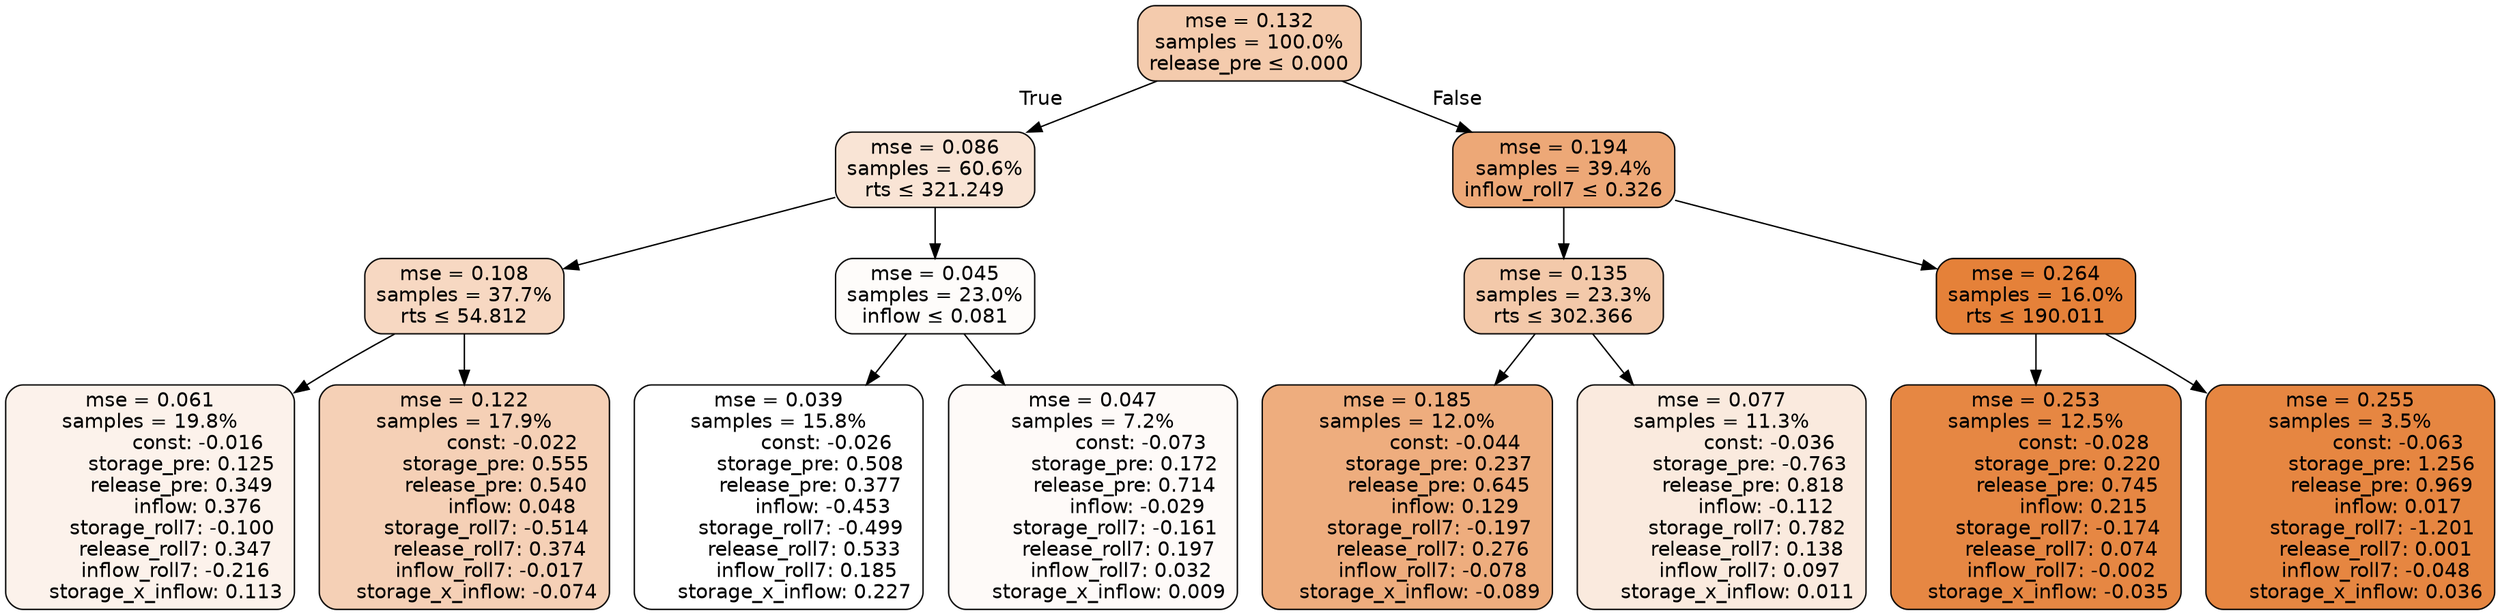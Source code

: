 digraph tree {
bgcolor="transparent"
node [shape=rectangle, style="filled, rounded", color="black", fontname=helvetica] ;
edge [fontname=helvetica] ;
	"0" [label="mse = 0.132
samples = 100.0%
release_pre &le; 0.000", fillcolor="#f4cbad"]
	"1" [label="mse = 0.086
samples = 60.6%
rts &le; 321.249", fillcolor="#f9e4d5"]
	"2" [label="mse = 0.108
samples = 37.7%
rts &le; 54.812", fillcolor="#f7d8c2"]
	"3" [label="mse = 0.061
samples = 19.8%
               const: -0.016
          storage_pre: 0.125
          release_pre: 0.349
               inflow: 0.376
       storage_roll7: -0.100
        release_roll7: 0.347
        inflow_roll7: -0.216
     storage_x_inflow: 0.113", fillcolor="#fcf2eb"]
	"4" [label="mse = 0.122
samples = 17.9%
               const: -0.022
          storage_pre: 0.555
          release_pre: 0.540
               inflow: 0.048
       storage_roll7: -0.514
        release_roll7: 0.374
        inflow_roll7: -0.017
    storage_x_inflow: -0.074", fillcolor="#f5d0b6"]
	"5" [label="mse = 0.045
samples = 23.0%
inflow &le; 0.081", fillcolor="#fefcfa"]
	"6" [label="mse = 0.039
samples = 15.8%
               const: -0.026
          storage_pre: 0.508
          release_pre: 0.377
              inflow: -0.453
       storage_roll7: -0.499
        release_roll7: 0.533
         inflow_roll7: 0.185
     storage_x_inflow: 0.227", fillcolor="#ffffff"]
	"7" [label="mse = 0.047
samples = 7.2%
               const: -0.073
          storage_pre: 0.172
          release_pre: 0.714
              inflow: -0.029
       storage_roll7: -0.161
        release_roll7: 0.197
         inflow_roll7: 0.032
     storage_x_inflow: 0.009", fillcolor="#fefaf8"]
	"8" [label="mse = 0.194
samples = 39.4%
inflow_roll7 &le; 0.326", fillcolor="#eda877"]
	"9" [label="mse = 0.135
samples = 23.3%
rts &le; 302.366", fillcolor="#f3c9aa"]
	"10" [label="mse = 0.185
samples = 12.0%
               const: -0.044
          storage_pre: 0.237
          release_pre: 0.645
               inflow: 0.129
       storage_roll7: -0.197
        release_roll7: 0.276
        inflow_roll7: -0.078
    storage_x_inflow: -0.089", fillcolor="#eead7e"]
	"11" [label="mse = 0.077
samples = 11.3%
               const: -0.036
         storage_pre: -0.763
          release_pre: 0.818
              inflow: -0.112
        storage_roll7: 0.782
        release_roll7: 0.138
         inflow_roll7: 0.097
     storage_x_inflow: 0.011", fillcolor="#faeade"]
	"12" [label="mse = 0.264
samples = 16.0%
rts &le; 190.011", fillcolor="#e58139"]
	"13" [label="mse = 0.253
samples = 12.5%
               const: -0.028
          storage_pre: 0.220
          release_pre: 0.745
               inflow: 0.215
       storage_roll7: -0.174
        release_roll7: 0.074
        inflow_roll7: -0.002
    storage_x_inflow: -0.035", fillcolor="#e68743"]
	"14" [label="mse = 0.255
samples = 3.5%
               const: -0.063
          storage_pre: 1.256
          release_pre: 0.969
               inflow: 0.017
       storage_roll7: -1.201
        release_roll7: 0.001
        inflow_roll7: -0.048
     storage_x_inflow: 0.036", fillcolor="#e68641"]

	"0" -> "1" [labeldistance=2.5, labelangle=45, headlabel="True"]
	"1" -> "2"
	"2" -> "3"
	"2" -> "4"
	"1" -> "5"
	"5" -> "6"
	"5" -> "7"
	"0" -> "8" [labeldistance=2.5, labelangle=-45, headlabel="False"]
	"8" -> "9"
	"9" -> "10"
	"9" -> "11"
	"8" -> "12"
	"12" -> "13"
	"12" -> "14"
}